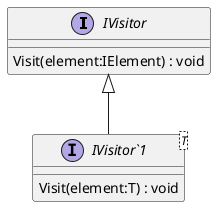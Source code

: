 @startuml
interface IVisitor {
    Visit(element:IElement) : void
}
interface "IVisitor`1"<T> {
    Visit(element:T) : void
}
IVisitor <|-- "IVisitor`1"
@enduml
